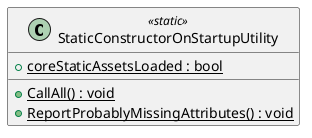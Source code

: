 @startuml
class StaticConstructorOnStartupUtility <<static>> {
    + {static} coreStaticAssetsLoaded : bool
    + {static} CallAll() : void
    + {static} ReportProbablyMissingAttributes() : void
}
@enduml
